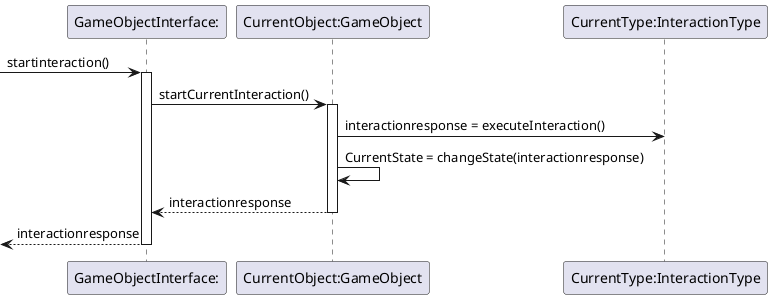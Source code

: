 @startuml startinteraction

[-> "GameObjectInterface:" ++: startinteraction()
"GameObjectInterface:" -> "CurrentObject:GameObject" ++: startCurrentInteraction()
"CurrentObject:GameObject" -> "CurrentType:InteractionType": interactionresponse = executeInteraction()
"CurrentObject:GameObject" -> "CurrentObject:GameObject": CurrentState = changeState(interactionresponse)
return interactionresponse
return interactionresponse

@enduml